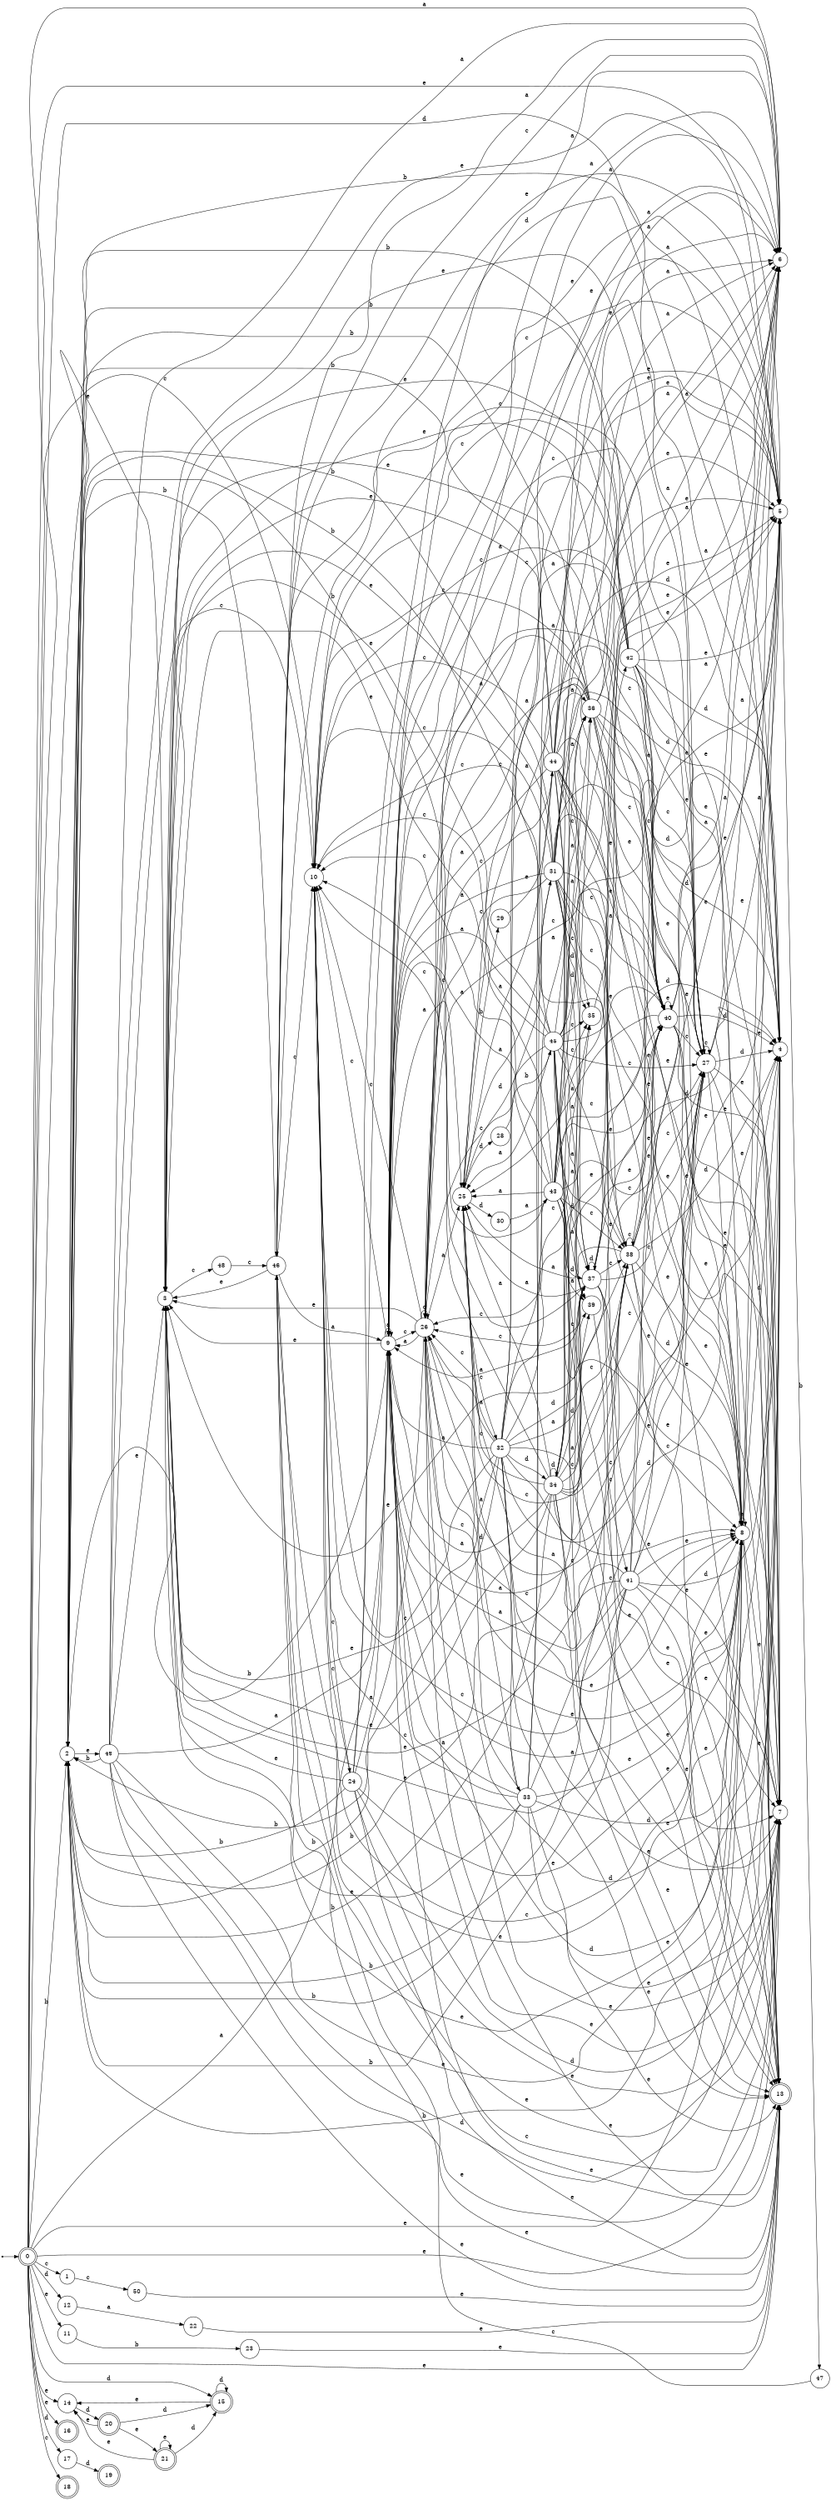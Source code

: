 digraph finite_state_machine {
rankdir=LR;
size="20,20";
node [shape = point]; "dummy0"
node [shape = doublecircle]; "0";"dummy0" -> "0";
node [shape = circle]; "1";
node [shape = circle]; "2";
node [shape = circle]; "3";
node [shape = circle]; "4";
node [shape = circle]; "5";
node [shape = circle]; "6";
node [shape = circle]; "7";
node [shape = circle]; "8";
node [shape = circle]; "9";
node [shape = circle]; "10";
node [shape = circle]; "11";
node [shape = circle]; "12";
node [shape = doublecircle]; "13";node [shape = circle]; "14";
node [shape = doublecircle]; "15";node [shape = doublecircle]; "16";node [shape = circle]; "17";
node [shape = doublecircle]; "18";node [shape = doublecircle]; "19";node [shape = doublecircle]; "20";node [shape = doublecircle]; "21";node [shape = circle]; "22";
node [shape = circle]; "23";
node [shape = circle]; "24";
node [shape = circle]; "25";
node [shape = circle]; "26";
node [shape = circle]; "27";
node [shape = circle]; "28";
node [shape = circle]; "29";
node [shape = circle]; "30";
node [shape = circle]; "31";
node [shape = circle]; "32";
node [shape = circle]; "33";
node [shape = circle]; "34";
node [shape = circle]; "35";
node [shape = circle]; "36";
node [shape = circle]; "37";
node [shape = circle]; "38";
node [shape = circle]; "39";
node [shape = circle]; "40";
node [shape = circle]; "41";
node [shape = circle]; "42";
node [shape = circle]; "43";
node [shape = circle]; "44";
node [shape = circle]; "45";
node [shape = circle]; "46";
node [shape = circle]; "47";
node [shape = circle]; "48";
node [shape = circle]; "49";
node [shape = circle]; "50";
"0" -> "1" [label = "c"];
 "0" -> "10" [label = "c"];
 "0" -> "18" [label = "c"];
 "0" -> "2" [label = "b"];
 "0" -> "3" [label = "e"];
 "0" -> "5" [label = "e"];
 "0" -> "7" [label = "e"];
 "0" -> "8" [label = "e"];
 "0" -> "11" [label = "e"];
 "0" -> "13" [label = "e"];
 "0" -> "14" [label = "e"];
 "0" -> "16" [label = "e"];
 "0" -> "17" [label = "d"];
 "0" -> "4" [label = "d"];
 "0" -> "12" [label = "d"];
 "0" -> "15" [label = "d"];
 "0" -> "9" [label = "a"];
 "0" -> "6" [label = "a"];
 "17" -> "19" [label = "d"];
 "15" -> "15" [label = "d"];
 "15" -> "14" [label = "e"];
 "14" -> "20" [label = "d"];
 "20" -> "21" [label = "e"];
 "20" -> "14" [label = "e"];
 "20" -> "15" [label = "d"];
 "21" -> "21" [label = "e"];
 "21" -> "14" [label = "e"];
 "21" -> "15" [label = "d"];
 "12" -> "22" [label = "a"];
 "22" -> "13" [label = "e"];
 "11" -> "23" [label = "b"];
 "23" -> "13" [label = "e"];
 "10" -> "24" [label = "c"];
 "24" -> "10" [label = "c"];
 "24" -> "2" [label = "b"];
 "24" -> "3" [label = "e"];
 "24" -> "5" [label = "e"];
 "24" -> "7" [label = "e"];
 "24" -> "8" [label = "e"];
 "24" -> "13" [label = "e"];
 "24" -> "4" [label = "d"];
 "24" -> "9" [label = "a"];
 "24" -> "6" [label = "a"];
 "9" -> "9" [label = "a"];
 "9" -> "25" [label = "a"];
 "9" -> "6" [label = "a"];
 "9" -> "10" [label = "c"];
 "9" -> "26" [label = "c"];
 "9" -> "27" [label = "c"];
 "9" -> "2" [label = "b"];
 "9" -> "3" [label = "e"];
 "9" -> "5" [label = "e"];
 "9" -> "7" [label = "e"];
 "9" -> "8" [label = "e"];
 "9" -> "13" [label = "e"];
 "9" -> "4" [label = "d"];
 "27" -> "10" [label = "c"];
 "27" -> "27" [label = "c"];
 "27" -> "9" [label = "a"];
 "27" -> "6" [label = "a"];
 "27" -> "2" [label = "b"];
 "27" -> "3" [label = "e"];
 "27" -> "5" [label = "e"];
 "27" -> "7" [label = "e"];
 "27" -> "8" [label = "e"];
 "27" -> "13" [label = "e"];
 "27" -> "4" [label = "d"];
 "26" -> "10" [label = "c"];
 "26" -> "26" [label = "c"];
 "26" -> "27" [label = "c"];
 "26" -> "25" [label = "a"];
 "26" -> "9" [label = "a"];
 "26" -> "6" [label = "a"];
 "26" -> "2" [label = "b"];
 "26" -> "3" [label = "e"];
 "26" -> "5" [label = "e"];
 "26" -> "7" [label = "e"];
 "26" -> "8" [label = "e"];
 "26" -> "13" [label = "e"];
 "26" -> "4" [label = "d"];
 "25" -> "33" [label = "d"];
 "25" -> "28" [label = "d"];
 "25" -> "30" [label = "d"];
 "25" -> "31" [label = "d"];
 "25" -> "29" [label = "b"];
 "25" -> "32" [label = "c"];
 "33" -> "25" [label = "a"];
 "33" -> "9" [label = "a"];
 "33" -> "6" [label = "a"];
 "33" -> "10" [label = "c"];
 "33" -> "26" [label = "c"];
 "33" -> "27" [label = "c"];
 "33" -> "2" [label = "b"];
 "33" -> "3" [label = "e"];
 "33" -> "5" [label = "e"];
 "33" -> "7" [label = "e"];
 "33" -> "8" [label = "e"];
 "33" -> "13" [label = "e"];
 "33" -> "4" [label = "d"];
 "32" -> "34" [label = "d"];
 "32" -> "4" [label = "d"];
 "32" -> "37" [label = "d"];
 "32" -> "35" [label = "c"];
 "32" -> "26" [label = "c"];
 "32" -> "38" [label = "c"];
 "32" -> "10" [label = "c"];
 "32" -> "27" [label = "c"];
 "32" -> "36" [label = "a"];
 "32" -> "6" [label = "a"];
 "32" -> "39" [label = "a"];
 "32" -> "9" [label = "a"];
 "32" -> "25" [label = "a"];
 "32" -> "3" [label = "e"];
 "32" -> "5" [label = "e"];
 "32" -> "7" [label = "e"];
 "32" -> "40" [label = "e"];
 "32" -> "8" [label = "e"];
 "32" -> "13" [label = "e"];
 "32" -> "2" [label = "b"];
 "40" -> "3" [label = "e"];
 "40" -> "5" [label = "e"];
 "40" -> "7" [label = "e"];
 "40" -> "40" [label = "e"];
 "40" -> "8" [label = "e"];
 "40" -> "13" [label = "e"];
 "40" -> "25" [label = "a"];
 "40" -> "9" [label = "a"];
 "40" -> "6" [label = "a"];
 "40" -> "10" [label = "c"];
 "40" -> "26" [label = "c"];
 "40" -> "27" [label = "c"];
 "40" -> "2" [label = "b"];
 "40" -> "4" [label = "d"];
 "39" -> "41" [label = "c"];
 "41" -> "3" [label = "e"];
 "41" -> "5" [label = "e"];
 "41" -> "7" [label = "e"];
 "41" -> "40" [label = "e"];
 "41" -> "8" [label = "e"];
 "41" -> "13" [label = "e"];
 "41" -> "25" [label = "a"];
 "41" -> "9" [label = "a"];
 "41" -> "6" [label = "a"];
 "41" -> "10" [label = "c"];
 "41" -> "26" [label = "c"];
 "41" -> "27" [label = "c"];
 "41" -> "2" [label = "b"];
 "41" -> "4" [label = "d"];
 "38" -> "10" [label = "c"];
 "38" -> "26" [label = "c"];
 "38" -> "27" [label = "c"];
 "38" -> "38" [label = "c"];
 "38" -> "3" [label = "e"];
 "38" -> "5" [label = "e"];
 "38" -> "7" [label = "e"];
 "38" -> "40" [label = "e"];
 "38" -> "8" [label = "e"];
 "38" -> "13" [label = "e"];
 "38" -> "25" [label = "a"];
 "38" -> "9" [label = "a"];
 "38" -> "6" [label = "a"];
 "38" -> "2" [label = "b"];
 "38" -> "4" [label = "d"];
 "37" -> "4" [label = "d"];
 "37" -> "37" [label = "d"];
 "37" -> "10" [label = "c"];
 "37" -> "26" [label = "c"];
 "37" -> "27" [label = "c"];
 "37" -> "38" [label = "c"];
 "37" -> "3" [label = "e"];
 "37" -> "5" [label = "e"];
 "37" -> "7" [label = "e"];
 "37" -> "40" [label = "e"];
 "37" -> "8" [label = "e"];
 "37" -> "13" [label = "e"];
 "37" -> "25" [label = "a"];
 "37" -> "9" [label = "a"];
 "37" -> "6" [label = "a"];
 "37" -> "2" [label = "b"];
 "36" -> "3" [label = "e"];
 "36" -> "5" [label = "e"];
 "36" -> "7" [label = "e"];
 "36" -> "40" [label = "e"];
 "36" -> "8" [label = "e"];
 "36" -> "13" [label = "e"];
 "36" -> "25" [label = "a"];
 "36" -> "9" [label = "a"];
 "36" -> "6" [label = "a"];
 "36" -> "10" [label = "c"];
 "36" -> "26" [label = "c"];
 "36" -> "27" [label = "c"];
 "36" -> "2" [label = "b"];
 "36" -> "4" [label = "d"];
 "35" -> "42" [label = "a"];
 "42" -> "3" [label = "e"];
 "42" -> "5" [label = "e"];
 "42" -> "7" [label = "e"];
 "42" -> "40" [label = "e"];
 "42" -> "8" [label = "e"];
 "42" -> "13" [label = "e"];
 "42" -> "25" [label = "a"];
 "42" -> "9" [label = "a"];
 "42" -> "6" [label = "a"];
 "42" -> "10" [label = "c"];
 "42" -> "26" [label = "c"];
 "42" -> "27" [label = "c"];
 "42" -> "2" [label = "b"];
 "42" -> "4" [label = "d"];
 "34" -> "34" [label = "d"];
 "34" -> "4" [label = "d"];
 "34" -> "37" [label = "d"];
 "34" -> "35" [label = "c"];
 "34" -> "26" [label = "c"];
 "34" -> "38" [label = "c"];
 "34" -> "10" [label = "c"];
 "34" -> "27" [label = "c"];
 "34" -> "36" [label = "a"];
 "34" -> "6" [label = "a"];
 "34" -> "39" [label = "a"];
 "34" -> "9" [label = "a"];
 "34" -> "25" [label = "a"];
 "34" -> "3" [label = "e"];
 "34" -> "5" [label = "e"];
 "34" -> "7" [label = "e"];
 "34" -> "40" [label = "e"];
 "34" -> "8" [label = "e"];
 "34" -> "13" [label = "e"];
 "34" -> "2" [label = "b"];
 "31" -> "35" [label = "c"];
 "31" -> "26" [label = "c"];
 "31" -> "38" [label = "c"];
 "31" -> "10" [label = "c"];
 "31" -> "27" [label = "c"];
 "31" -> "36" [label = "a"];
 "31" -> "6" [label = "a"];
 "31" -> "39" [label = "a"];
 "31" -> "9" [label = "a"];
 "31" -> "25" [label = "a"];
 "31" -> "4" [label = "d"];
 "31" -> "37" [label = "d"];
 "31" -> "3" [label = "e"];
 "31" -> "5" [label = "e"];
 "31" -> "7" [label = "e"];
 "31" -> "40" [label = "e"];
 "31" -> "8" [label = "e"];
 "31" -> "13" [label = "e"];
 "31" -> "2" [label = "b"];
 "30" -> "43" [label = "a"];
 "43" -> "35" [label = "c"];
 "43" -> "26" [label = "c"];
 "43" -> "38" [label = "c"];
 "43" -> "10" [label = "c"];
 "43" -> "27" [label = "c"];
 "43" -> "36" [label = "a"];
 "43" -> "6" [label = "a"];
 "43" -> "39" [label = "a"];
 "43" -> "9" [label = "a"];
 "43" -> "25" [label = "a"];
 "43" -> "4" [label = "d"];
 "43" -> "37" [label = "d"];
 "43" -> "3" [label = "e"];
 "43" -> "5" [label = "e"];
 "43" -> "7" [label = "e"];
 "43" -> "40" [label = "e"];
 "43" -> "8" [label = "e"];
 "43" -> "13" [label = "e"];
 "43" -> "2" [label = "b"];
 "29" -> "44" [label = "e"];
 "44" -> "35" [label = "c"];
 "44" -> "26" [label = "c"];
 "44" -> "38" [label = "c"];
 "44" -> "10" [label = "c"];
 "44" -> "27" [label = "c"];
 "44" -> "36" [label = "a"];
 "44" -> "6" [label = "a"];
 "44" -> "39" [label = "a"];
 "44" -> "9" [label = "a"];
 "44" -> "25" [label = "a"];
 "44" -> "4" [label = "d"];
 "44" -> "37" [label = "d"];
 "44" -> "3" [label = "e"];
 "44" -> "5" [label = "e"];
 "44" -> "7" [label = "e"];
 "44" -> "40" [label = "e"];
 "44" -> "8" [label = "e"];
 "44" -> "13" [label = "e"];
 "44" -> "2" [label = "b"];
 "28" -> "45" [label = "b"];
 "45" -> "35" [label = "c"];
 "45" -> "26" [label = "c"];
 "45" -> "38" [label = "c"];
 "45" -> "10" [label = "c"];
 "45" -> "27" [label = "c"];
 "45" -> "36" [label = "a"];
 "45" -> "6" [label = "a"];
 "45" -> "39" [label = "a"];
 "45" -> "9" [label = "a"];
 "45" -> "25" [label = "a"];
 "45" -> "4" [label = "d"];
 "45" -> "37" [label = "d"];
 "45" -> "3" [label = "e"];
 "45" -> "5" [label = "e"];
 "45" -> "7" [label = "e"];
 "45" -> "40" [label = "e"];
 "45" -> "8" [label = "e"];
 "45" -> "13" [label = "e"];
 "45" -> "2" [label = "b"];
 "8" -> "3" [label = "e"];
 "8" -> "5" [label = "e"];
 "8" -> "7" [label = "e"];
 "8" -> "8" [label = "e"];
 "8" -> "13" [label = "e"];
 "8" -> "2" [label = "b"];
 "8" -> "4" [label = "d"];
 "8" -> "9" [label = "a"];
 "8" -> "6" [label = "a"];
 "8" -> "10" [label = "c"];
 "7" -> "46" [label = "c"];
 "46" -> "3" [label = "e"];
 "46" -> "5" [label = "e"];
 "46" -> "7" [label = "e"];
 "46" -> "8" [label = "e"];
 "46" -> "13" [label = "e"];
 "46" -> "4" [label = "d"];
 "46" -> "9" [label = "a"];
 "46" -> "6" [label = "a"];
 "46" -> "2" [label = "b"];
 "46" -> "10" [label = "c"];
 "6" -> "46" [label = "c"];
 "5" -> "47" [label = "b"];
 "47" -> "46" [label = "c"];
 "4" -> "46" [label = "c"];
 "3" -> "48" [label = "c"];
 "48" -> "46" [label = "c"];
 "2" -> "49" [label = "e"];
 "49" -> "2" [label = "b"];
 "49" -> "3" [label = "e"];
 "49" -> "5" [label = "e"];
 "49" -> "7" [label = "e"];
 "49" -> "8" [label = "e"];
 "49" -> "13" [label = "e"];
 "49" -> "4" [label = "d"];
 "49" -> "9" [label = "a"];
 "49" -> "6" [label = "a"];
 "49" -> "10" [label = "c"];
 "1" -> "50" [label = "c"];
 "50" -> "13" [label = "e"];
 }
